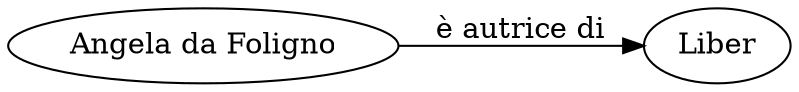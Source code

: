 digraph G {
    rankdir=LR;
    A [ label = "Angela da Foligno" ]
    O [ label = "Liber" ]
    A -> O [ label = "è autrice di" ]
}

